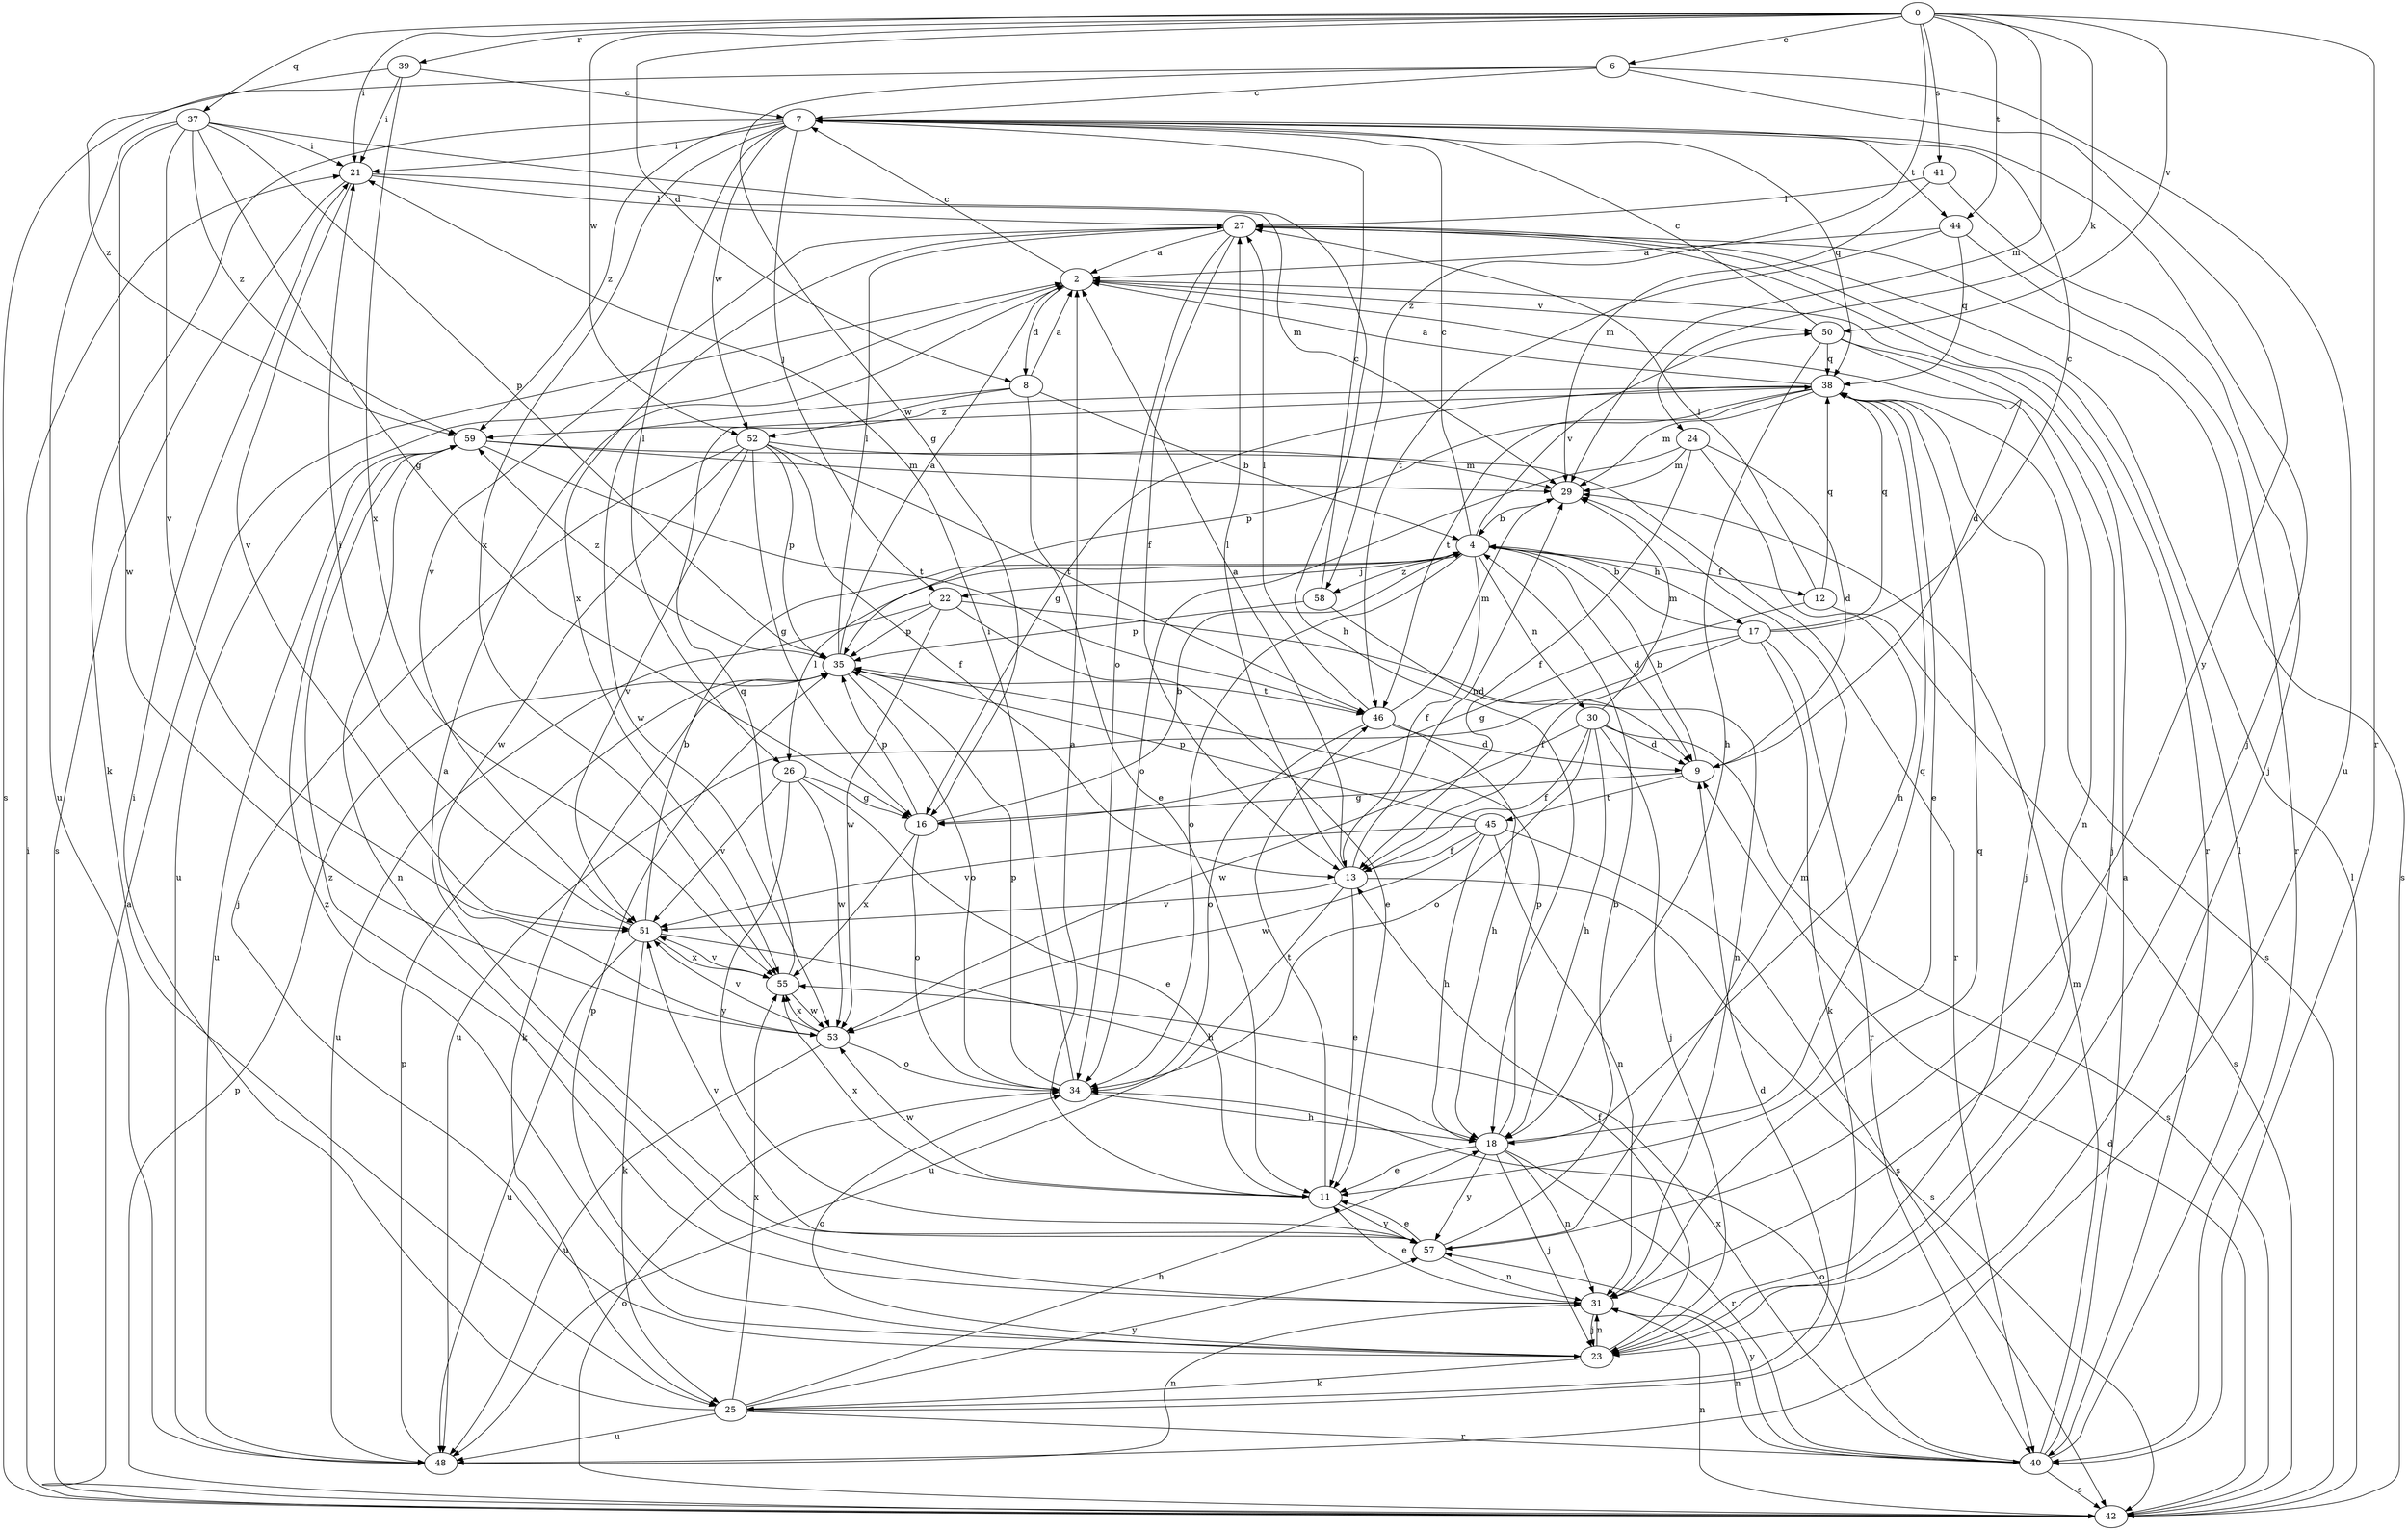 strict digraph  {
0;
2;
4;
6;
7;
8;
9;
11;
12;
13;
16;
17;
18;
21;
22;
23;
24;
25;
26;
27;
29;
30;
31;
34;
35;
37;
38;
39;
40;
41;
42;
44;
45;
46;
48;
50;
51;
52;
53;
55;
57;
58;
59;
0 -> 6  [label=c];
0 -> 8  [label=d];
0 -> 21  [label=i];
0 -> 24  [label=k];
0 -> 29  [label=m];
0 -> 37  [label=q];
0 -> 39  [label=r];
0 -> 40  [label=r];
0 -> 41  [label=s];
0 -> 44  [label=t];
0 -> 50  [label=v];
0 -> 52  [label=w];
0 -> 58  [label=z];
2 -> 7  [label=c];
2 -> 8  [label=d];
2 -> 9  [label=d];
2 -> 48  [label=u];
2 -> 50  [label=v];
4 -> 7  [label=c];
4 -> 9  [label=d];
4 -> 12  [label=f];
4 -> 13  [label=f];
4 -> 17  [label=h];
4 -> 22  [label=j];
4 -> 26  [label=l];
4 -> 30  [label=n];
4 -> 34  [label=o];
4 -> 50  [label=v];
4 -> 58  [label=z];
6 -> 7  [label=c];
6 -> 16  [label=g];
6 -> 42  [label=s];
6 -> 48  [label=u];
6 -> 57  [label=y];
7 -> 21  [label=i];
7 -> 22  [label=j];
7 -> 23  [label=j];
7 -> 25  [label=k];
7 -> 26  [label=l];
7 -> 38  [label=q];
7 -> 44  [label=t];
7 -> 52  [label=w];
7 -> 55  [label=x];
7 -> 59  [label=z];
8 -> 2  [label=a];
8 -> 4  [label=b];
8 -> 11  [label=e];
8 -> 52  [label=w];
8 -> 53  [label=w];
9 -> 4  [label=b];
9 -> 16  [label=g];
9 -> 45  [label=t];
11 -> 2  [label=a];
11 -> 46  [label=t];
11 -> 53  [label=w];
11 -> 55  [label=x];
11 -> 57  [label=y];
12 -> 16  [label=g];
12 -> 27  [label=l];
12 -> 38  [label=q];
12 -> 42  [label=s];
13 -> 2  [label=a];
13 -> 11  [label=e];
13 -> 27  [label=l];
13 -> 29  [label=m];
13 -> 42  [label=s];
13 -> 48  [label=u];
13 -> 51  [label=v];
16 -> 4  [label=b];
16 -> 34  [label=o];
16 -> 35  [label=p];
16 -> 55  [label=x];
17 -> 4  [label=b];
17 -> 7  [label=c];
17 -> 13  [label=f];
17 -> 25  [label=k];
17 -> 38  [label=q];
17 -> 40  [label=r];
17 -> 48  [label=u];
18 -> 11  [label=e];
18 -> 23  [label=j];
18 -> 31  [label=n];
18 -> 35  [label=p];
18 -> 38  [label=q];
18 -> 40  [label=r];
18 -> 57  [label=y];
21 -> 27  [label=l];
21 -> 29  [label=m];
21 -> 42  [label=s];
21 -> 51  [label=v];
22 -> 11  [label=e];
22 -> 31  [label=n];
22 -> 35  [label=p];
22 -> 48  [label=u];
22 -> 53  [label=w];
23 -> 13  [label=f];
23 -> 25  [label=k];
23 -> 31  [label=n];
23 -> 34  [label=o];
23 -> 35  [label=p];
23 -> 59  [label=z];
24 -> 9  [label=d];
24 -> 13  [label=f];
24 -> 18  [label=h];
24 -> 29  [label=m];
24 -> 34  [label=o];
25 -> 9  [label=d];
25 -> 18  [label=h];
25 -> 21  [label=i];
25 -> 40  [label=r];
25 -> 48  [label=u];
25 -> 55  [label=x];
25 -> 57  [label=y];
26 -> 11  [label=e];
26 -> 16  [label=g];
26 -> 51  [label=v];
26 -> 53  [label=w];
26 -> 57  [label=y];
27 -> 2  [label=a];
27 -> 13  [label=f];
27 -> 34  [label=o];
27 -> 40  [label=r];
27 -> 42  [label=s];
27 -> 51  [label=v];
27 -> 55  [label=x];
29 -> 4  [label=b];
30 -> 9  [label=d];
30 -> 13  [label=f];
30 -> 18  [label=h];
30 -> 23  [label=j];
30 -> 29  [label=m];
30 -> 34  [label=o];
30 -> 42  [label=s];
30 -> 53  [label=w];
31 -> 11  [label=e];
31 -> 23  [label=j];
31 -> 38  [label=q];
31 -> 59  [label=z];
34 -> 18  [label=h];
34 -> 21  [label=i];
34 -> 35  [label=p];
35 -> 2  [label=a];
35 -> 25  [label=k];
35 -> 27  [label=l];
35 -> 34  [label=o];
35 -> 46  [label=t];
35 -> 59  [label=z];
37 -> 16  [label=g];
37 -> 18  [label=h];
37 -> 21  [label=i];
37 -> 35  [label=p];
37 -> 48  [label=u];
37 -> 51  [label=v];
37 -> 53  [label=w];
37 -> 59  [label=z];
38 -> 2  [label=a];
38 -> 11  [label=e];
38 -> 16  [label=g];
38 -> 23  [label=j];
38 -> 29  [label=m];
38 -> 35  [label=p];
38 -> 42  [label=s];
38 -> 46  [label=t];
38 -> 59  [label=z];
39 -> 7  [label=c];
39 -> 21  [label=i];
39 -> 55  [label=x];
39 -> 59  [label=z];
40 -> 2  [label=a];
40 -> 27  [label=l];
40 -> 29  [label=m];
40 -> 31  [label=n];
40 -> 34  [label=o];
40 -> 42  [label=s];
40 -> 55  [label=x];
40 -> 57  [label=y];
41 -> 23  [label=j];
41 -> 27  [label=l];
41 -> 29  [label=m];
42 -> 2  [label=a];
42 -> 9  [label=d];
42 -> 21  [label=i];
42 -> 27  [label=l];
42 -> 31  [label=n];
42 -> 34  [label=o];
42 -> 35  [label=p];
44 -> 2  [label=a];
44 -> 38  [label=q];
44 -> 40  [label=r];
44 -> 46  [label=t];
45 -> 13  [label=f];
45 -> 18  [label=h];
45 -> 31  [label=n];
45 -> 35  [label=p];
45 -> 42  [label=s];
45 -> 51  [label=v];
45 -> 53  [label=w];
46 -> 9  [label=d];
46 -> 18  [label=h];
46 -> 27  [label=l];
46 -> 29  [label=m];
46 -> 34  [label=o];
48 -> 31  [label=n];
48 -> 35  [label=p];
50 -> 7  [label=c];
50 -> 18  [label=h];
50 -> 23  [label=j];
50 -> 31  [label=n];
50 -> 38  [label=q];
51 -> 4  [label=b];
51 -> 18  [label=h];
51 -> 21  [label=i];
51 -> 25  [label=k];
51 -> 48  [label=u];
51 -> 55  [label=x];
52 -> 13  [label=f];
52 -> 16  [label=g];
52 -> 23  [label=j];
52 -> 29  [label=m];
52 -> 35  [label=p];
52 -> 46  [label=t];
52 -> 51  [label=v];
52 -> 53  [label=w];
53 -> 34  [label=o];
53 -> 48  [label=u];
53 -> 51  [label=v];
53 -> 55  [label=x];
55 -> 38  [label=q];
55 -> 51  [label=v];
55 -> 53  [label=w];
57 -> 2  [label=a];
57 -> 4  [label=b];
57 -> 11  [label=e];
57 -> 29  [label=m];
57 -> 31  [label=n];
57 -> 51  [label=v];
58 -> 7  [label=c];
58 -> 9  [label=d];
58 -> 35  [label=p];
59 -> 29  [label=m];
59 -> 31  [label=n];
59 -> 40  [label=r];
59 -> 46  [label=t];
59 -> 48  [label=u];
}
